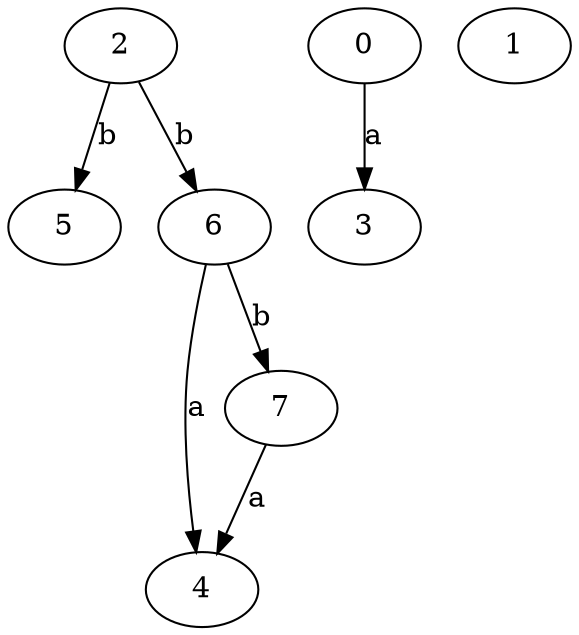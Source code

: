 strict digraph  {
2;
3;
0;
4;
5;
6;
1;
7;
2 -> 5  [label=b];
2 -> 6  [label=b];
0 -> 3  [label=a];
6 -> 4  [label=a];
6 -> 7  [label=b];
7 -> 4  [label=a];
}
